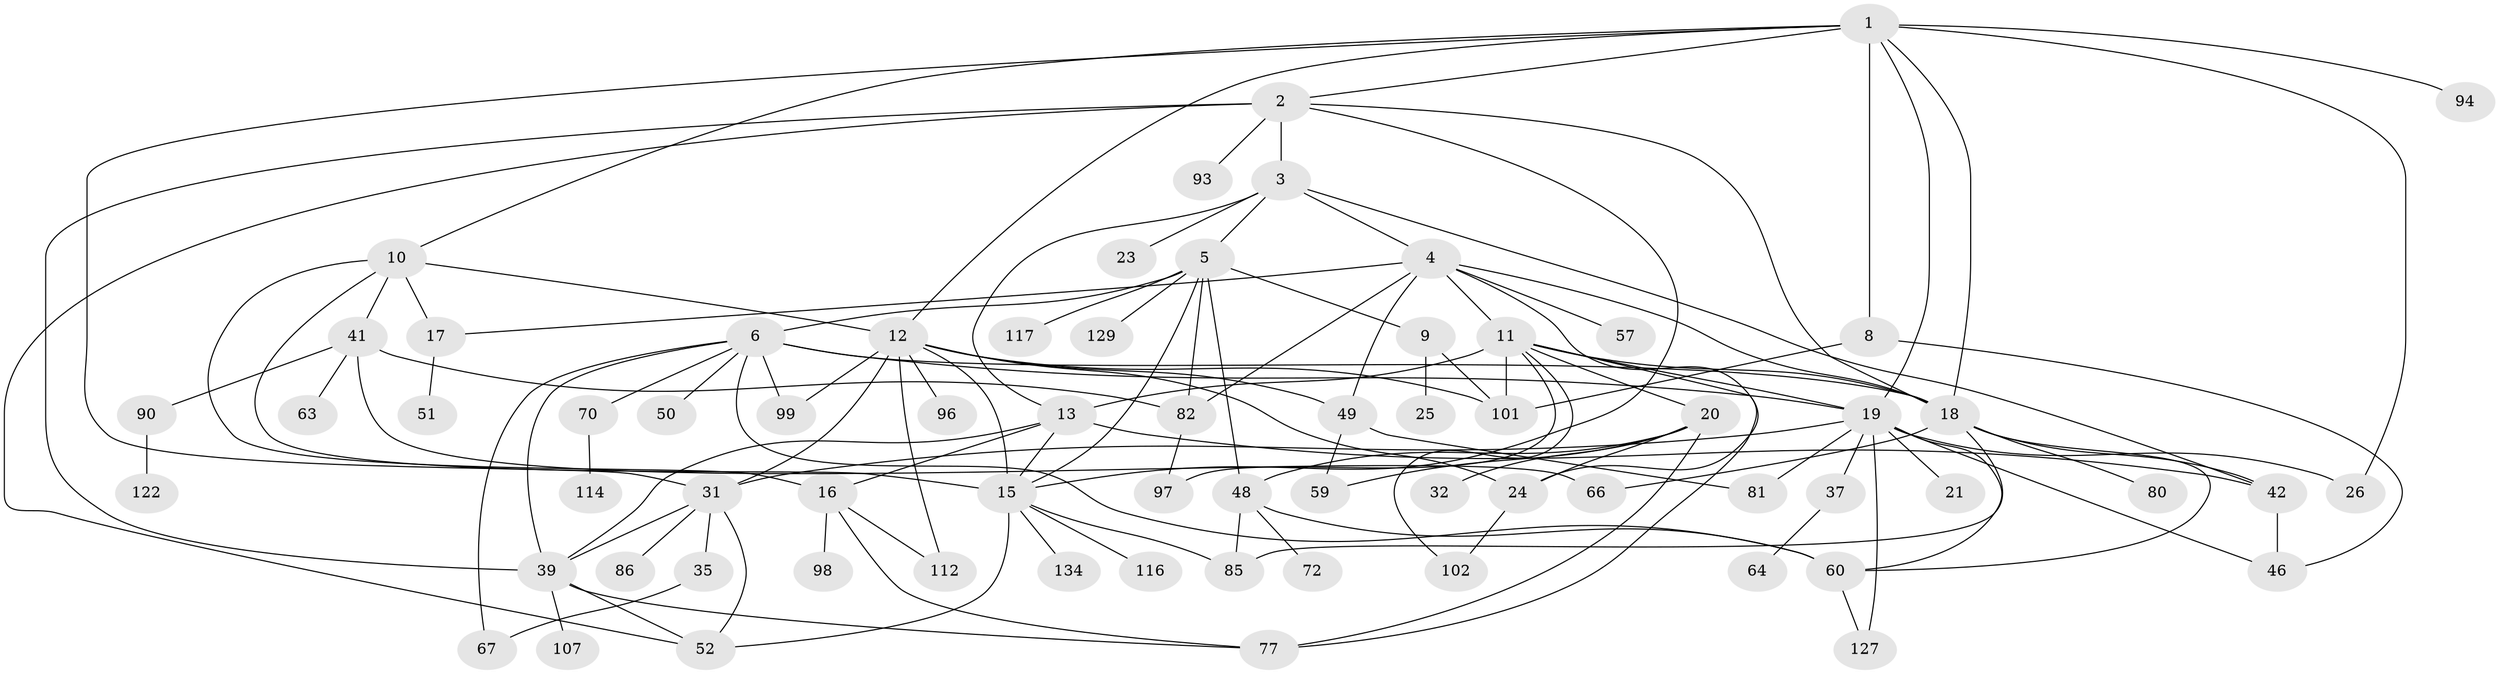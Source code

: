 // original degree distribution, {7: 0.02158273381294964, 6: 0.03597122302158273, 8: 0.014388489208633094, 5: 0.07194244604316546, 4: 0.14388489208633093, 3: 0.17266187050359713, 2: 0.33093525179856115, 1: 0.20863309352517986}
// Generated by graph-tools (version 1.1) at 2025/13/03/09/25 04:13:23]
// undirected, 69 vertices, 121 edges
graph export_dot {
graph [start="1"]
  node [color=gray90,style=filled];
  1 [super="+74"];
  2;
  3;
  4 [super="+68"];
  5;
  6 [super="+47+104+65+7"];
  8 [super="+73+56"];
  9;
  10 [super="+28+125"];
  11 [super="+14"];
  12 [super="+22+69+118"];
  13;
  15 [super="+108+29+111+27"];
  16 [super="+88"];
  17;
  18 [super="+33+38+76"];
  19 [super="+30+58"];
  20 [super="+89"];
  21 [super="+123"];
  23 [super="+40"];
  24 [super="+87"];
  25 [super="+34"];
  26 [super="+100"];
  31 [super="+36"];
  32 [super="+120"];
  35 [super="+138"];
  37;
  39 [super="+43+113"];
  41 [super="+45+62+55"];
  42 [super="+44"];
  46;
  48 [super="+53"];
  49 [super="+84"];
  50;
  51;
  52;
  57;
  59;
  60;
  63;
  64;
  66 [super="+119"];
  67;
  70;
  72;
  77 [super="+130"];
  80;
  81 [super="+121"];
  82 [super="+83"];
  85;
  86 [super="+110"];
  90;
  93;
  94;
  96;
  97 [super="+103"];
  98;
  99;
  101 [super="+115"];
  102;
  107;
  112 [super="+135"];
  114 [super="+133"];
  116;
  117;
  122;
  127;
  129;
  134;
  1 -- 2;
  1 -- 8;
  1 -- 10;
  1 -- 12;
  1 -- 26;
  1 -- 18;
  1 -- 19;
  1 -- 94;
  1 -- 31;
  2 -- 3;
  2 -- 18;
  2 -- 39;
  2 -- 52;
  2 -- 93;
  2 -- 15;
  3 -- 4;
  3 -- 5;
  3 -- 13;
  3 -- 23;
  3 -- 42;
  4 -- 11;
  4 -- 17;
  4 -- 49;
  4 -- 57;
  4 -- 82;
  4 -- 24;
  4 -- 18;
  5 -- 6;
  5 -- 9;
  5 -- 48;
  5 -- 117;
  5 -- 129;
  5 -- 82;
  5 -- 15;
  6 -- 99;
  6 -- 70;
  6 -- 60;
  6 -- 18 [weight=3];
  6 -- 39 [weight=2];
  6 -- 19;
  6 -- 50;
  6 -- 67;
  8 -- 46;
  8 -- 101;
  9 -- 25;
  9 -- 101;
  10 -- 41;
  10 -- 12;
  10 -- 15;
  10 -- 17;
  10 -- 16;
  11 -- 20;
  11 -- 101;
  11 -- 97;
  11 -- 18;
  11 -- 19;
  11 -- 77;
  11 -- 102;
  11 -- 13;
  12 -- 96;
  12 -- 15 [weight=2];
  12 -- 112;
  12 -- 24;
  12 -- 101;
  12 -- 31;
  12 -- 99;
  12 -- 49;
  13 -- 15;
  13 -- 16;
  13 -- 39;
  13 -- 42;
  15 -- 116;
  15 -- 85;
  15 -- 52;
  15 -- 134;
  16 -- 77;
  16 -- 112;
  16 -- 98;
  17 -- 51;
  18 -- 80;
  18 -- 85;
  18 -- 66;
  18 -- 60;
  18 -- 42;
  19 -- 21;
  19 -- 31;
  19 -- 60;
  19 -- 37;
  19 -- 81;
  19 -- 26;
  19 -- 46;
  19 -- 127;
  20 -- 24;
  20 -- 32;
  20 -- 48;
  20 -- 59;
  20 -- 77;
  24 -- 102;
  31 -- 35;
  31 -- 52;
  31 -- 86;
  31 -- 39;
  35 -- 67;
  37 -- 64;
  39 -- 107;
  39 -- 52;
  39 -- 77;
  41 -- 63;
  41 -- 90;
  41 -- 66;
  41 -- 82;
  42 -- 46;
  48 -- 85;
  48 -- 72;
  48 -- 60;
  49 -- 59;
  49 -- 81;
  60 -- 127;
  70 -- 114;
  82 -- 97;
  90 -- 122;
}
